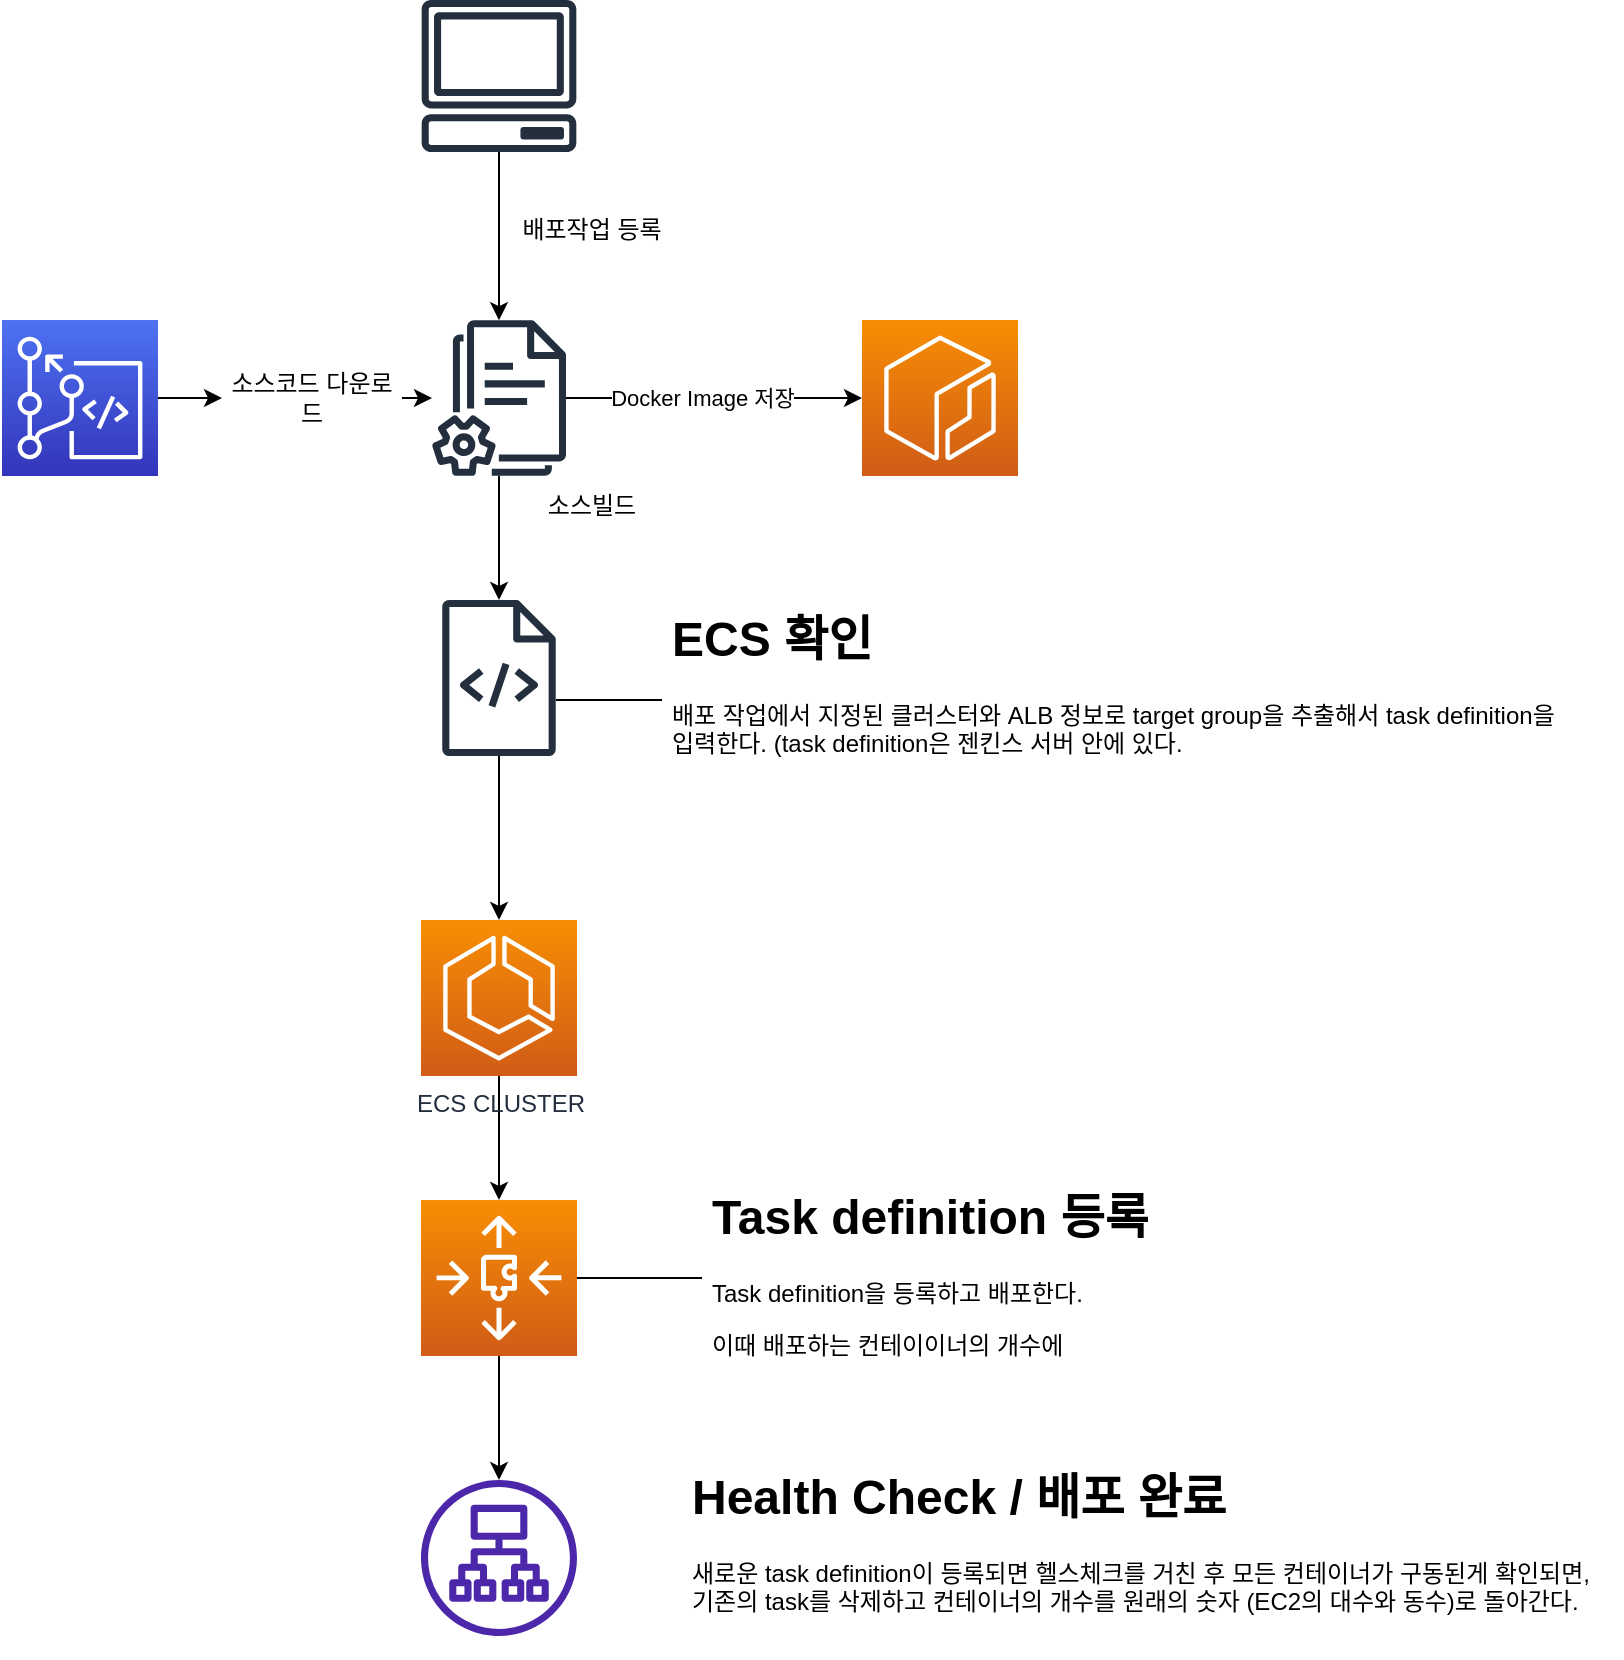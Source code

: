 <mxfile version="21.6.9" type="github">
  <diagram name="페이지-1" id="-PeFCKM8A_X5uczBClVy">
    <mxGraphModel dx="1173" dy="895" grid="1" gridSize="10" guides="1" tooltips="1" connect="1" arrows="1" fold="1" page="1" pageScale="1" pageWidth="1654" pageHeight="1169" math="0" shadow="0">
      <root>
        <mxCell id="0" />
        <mxCell id="1" parent="0" />
        <mxCell id="98emovbbX15mmAf7MSLc-1" value="" style="sketch=0;points=[[0,0,0],[0.25,0,0],[0.5,0,0],[0.75,0,0],[1,0,0],[0,1,0],[0.25,1,0],[0.5,1,0],[0.75,1,0],[1,1,0],[0,0.25,0],[0,0.5,0],[0,0.75,0],[1,0.25,0],[1,0.5,0],[1,0.75,0]];outlineConnect=0;fontColor=#232F3E;gradientColor=#4D72F3;gradientDirection=north;fillColor=#3334B9;strokeColor=#ffffff;dashed=0;verticalLabelPosition=bottom;verticalAlign=top;align=center;html=1;fontSize=12;fontStyle=0;aspect=fixed;shape=mxgraph.aws4.resourceIcon;resIcon=mxgraph.aws4.codecommit;" vertex="1" parent="1">
          <mxGeometry x="70" y="290" width="78" height="78" as="geometry" />
        </mxCell>
        <mxCell id="98emovbbX15mmAf7MSLc-3" value="" style="sketch=0;outlineConnect=0;fontColor=#232F3E;gradientColor=none;fillColor=#232F3D;strokeColor=none;dashed=0;verticalLabelPosition=bottom;verticalAlign=top;align=center;html=1;fontSize=12;fontStyle=0;aspect=fixed;pointerEvents=1;shape=mxgraph.aws4.documents2;" vertex="1" parent="1">
          <mxGeometry x="285" y="290" width="67" height="78" as="geometry" />
        </mxCell>
        <mxCell id="98emovbbX15mmAf7MSLc-4" value="" style="sketch=0;points=[[0,0,0],[0.25,0,0],[0.5,0,0],[0.75,0,0],[1,0,0],[0,1,0],[0.25,1,0],[0.5,1,0],[0.75,1,0],[1,1,0],[0,0.25,0],[0,0.5,0],[0,0.75,0],[1,0.25,0],[1,0.5,0],[1,0.75,0]];outlineConnect=0;fontColor=#232F3E;gradientColor=#F78E04;gradientDirection=north;fillColor=#D05C17;strokeColor=#ffffff;dashed=0;verticalLabelPosition=bottom;verticalAlign=top;align=center;html=1;fontSize=12;fontStyle=0;aspect=fixed;shape=mxgraph.aws4.resourceIcon;resIcon=mxgraph.aws4.ecr;" vertex="1" parent="1">
          <mxGeometry x="500" y="290" width="78" height="78" as="geometry" />
        </mxCell>
        <mxCell id="98emovbbX15mmAf7MSLc-5" value="" style="sketch=0;outlineConnect=0;fontColor=#232F3E;gradientColor=none;fillColor=#232F3D;strokeColor=none;dashed=0;verticalLabelPosition=bottom;verticalAlign=top;align=center;html=1;fontSize=12;fontStyle=0;aspect=fixed;pointerEvents=1;shape=mxgraph.aws4.source_code;" vertex="1" parent="1">
          <mxGeometry x="290" y="430" width="57" height="78" as="geometry" />
        </mxCell>
        <mxCell id="98emovbbX15mmAf7MSLc-31" style="edgeStyle=orthogonalEdgeStyle;rounded=0;orthogonalLoop=1;jettySize=auto;html=1;exitX=0.5;exitY=1;exitDx=0;exitDy=0;exitPerimeter=0;" edge="1" parent="1" source="98emovbbX15mmAf7MSLc-7" target="98emovbbX15mmAf7MSLc-8">
          <mxGeometry relative="1" as="geometry" />
        </mxCell>
        <mxCell id="98emovbbX15mmAf7MSLc-7" value="ECS CLUSTER" style="sketch=0;points=[[0,0,0],[0.25,0,0],[0.5,0,0],[0.75,0,0],[1,0,0],[0,1,0],[0.25,1,0],[0.5,1,0],[0.75,1,0],[1,1,0],[0,0.25,0],[0,0.5,0],[0,0.75,0],[1,0.25,0],[1,0.5,0],[1,0.75,0]];outlineConnect=0;fontColor=#232F3E;gradientColor=#F78E04;gradientDirection=north;fillColor=#D05C17;strokeColor=#ffffff;dashed=0;verticalLabelPosition=bottom;verticalAlign=top;align=center;html=1;fontSize=12;fontStyle=0;aspect=fixed;shape=mxgraph.aws4.resourceIcon;resIcon=mxgraph.aws4.ecs;" vertex="1" parent="1">
          <mxGeometry x="279.5" y="590" width="78" height="78" as="geometry" />
        </mxCell>
        <mxCell id="98emovbbX15mmAf7MSLc-37" style="edgeStyle=orthogonalEdgeStyle;rounded=0;orthogonalLoop=1;jettySize=auto;html=1;" edge="1" parent="1" source="98emovbbX15mmAf7MSLc-8" target="98emovbbX15mmAf7MSLc-12">
          <mxGeometry relative="1" as="geometry" />
        </mxCell>
        <mxCell id="98emovbbX15mmAf7MSLc-8" value="" style="sketch=0;points=[[0,0,0],[0.25,0,0],[0.5,0,0],[0.75,0,0],[1,0,0],[0,1,0],[0.25,1,0],[0.5,1,0],[0.75,1,0],[1,1,0],[0,0.25,0],[0,0.5,0],[0,0.75,0],[1,0.25,0],[1,0.5,0],[1,0.75,0]];outlineConnect=0;fontColor=#232F3E;gradientColor=#F78E04;gradientDirection=north;fillColor=#D05C17;strokeColor=#ffffff;dashed=0;verticalLabelPosition=bottom;verticalAlign=top;align=center;html=1;fontSize=12;fontStyle=0;aspect=fixed;shape=mxgraph.aws4.resourceIcon;resIcon=mxgraph.aws4.auto_scaling3;" vertex="1" parent="1">
          <mxGeometry x="279.5" y="730" width="78" height="78" as="geometry" />
        </mxCell>
        <mxCell id="98emovbbX15mmAf7MSLc-10" value="" style="sketch=0;outlineConnect=0;fontColor=#232F3E;gradientColor=none;fillColor=#232F3D;strokeColor=none;dashed=0;verticalLabelPosition=bottom;verticalAlign=top;align=center;html=1;fontSize=12;fontStyle=0;aspect=fixed;pointerEvents=1;shape=mxgraph.aws4.client;" vertex="1" parent="1">
          <mxGeometry x="279.5" y="130" width="78" height="76" as="geometry" />
        </mxCell>
        <mxCell id="98emovbbX15mmAf7MSLc-12" value="" style="sketch=0;outlineConnect=0;fontColor=#232F3E;gradientColor=none;fillColor=#4D27AA;strokeColor=none;dashed=0;verticalLabelPosition=bottom;verticalAlign=top;align=center;html=1;fontSize=12;fontStyle=0;aspect=fixed;pointerEvents=1;shape=mxgraph.aws4.application_load_balancer;" vertex="1" parent="1">
          <mxGeometry x="279.5" y="870" width="78" height="78" as="geometry" />
        </mxCell>
        <mxCell id="98emovbbX15mmAf7MSLc-14" value="" style="endArrow=classic;html=1;rounded=0;" edge="1" parent="1" source="98emovbbX15mmAf7MSLc-10" target="98emovbbX15mmAf7MSLc-3">
          <mxGeometry width="50" height="50" relative="1" as="geometry">
            <mxPoint x="580" y="540" as="sourcePoint" />
            <mxPoint x="630" y="490" as="targetPoint" />
          </mxGeometry>
        </mxCell>
        <mxCell id="98emovbbX15mmAf7MSLc-15" value="배포작업 등록" style="text;html=1;strokeColor=none;fillColor=none;align=center;verticalAlign=middle;whiteSpace=wrap;rounded=0;" vertex="1" parent="1">
          <mxGeometry x="320" y="230" width="90" height="30" as="geometry" />
        </mxCell>
        <mxCell id="98emovbbX15mmAf7MSLc-17" value="" style="endArrow=classic;html=1;rounded=0;exitX=1;exitY=0.5;exitDx=0;exitDy=0;exitPerimeter=0;" edge="1" parent="1" source="98emovbbX15mmAf7MSLc-18" target="98emovbbX15mmAf7MSLc-3">
          <mxGeometry width="50" height="50" relative="1" as="geometry">
            <mxPoint x="580" y="540" as="sourcePoint" />
            <mxPoint x="630" y="490" as="targetPoint" />
          </mxGeometry>
        </mxCell>
        <mxCell id="98emovbbX15mmAf7MSLc-19" value="" style="endArrow=classic;html=1;rounded=0;exitX=1;exitY=0.5;exitDx=0;exitDy=0;exitPerimeter=0;" edge="1" parent="1" source="98emovbbX15mmAf7MSLc-1" target="98emovbbX15mmAf7MSLc-18">
          <mxGeometry width="50" height="50" relative="1" as="geometry">
            <mxPoint x="148" y="329" as="sourcePoint" />
            <mxPoint x="285" y="329" as="targetPoint" />
          </mxGeometry>
        </mxCell>
        <mxCell id="98emovbbX15mmAf7MSLc-18" value="소스코드 다운로드" style="text;html=1;strokeColor=none;fillColor=none;align=center;verticalAlign=middle;whiteSpace=wrap;rounded=0;" vertex="1" parent="1">
          <mxGeometry x="180" y="314" width="90" height="30" as="geometry" />
        </mxCell>
        <mxCell id="98emovbbX15mmAf7MSLc-20" value="소스빌드" style="text;html=1;strokeColor=none;fillColor=none;align=center;verticalAlign=middle;whiteSpace=wrap;rounded=0;" vertex="1" parent="1">
          <mxGeometry x="320" y="368" width="90" height="30" as="geometry" />
        </mxCell>
        <mxCell id="98emovbbX15mmAf7MSLc-23" value="" style="endArrow=classic;html=1;rounded=0;entryX=0;entryY=0.5;entryDx=0;entryDy=0;entryPerimeter=0;" edge="1" parent="1" source="98emovbbX15mmAf7MSLc-3" target="98emovbbX15mmAf7MSLc-4">
          <mxGeometry width="50" height="50" relative="1" as="geometry">
            <mxPoint x="580" y="540" as="sourcePoint" />
            <mxPoint x="630" y="490" as="targetPoint" />
          </mxGeometry>
        </mxCell>
        <mxCell id="98emovbbX15mmAf7MSLc-24" value="Docker Image 저장" style="edgeLabel;html=1;align=center;verticalAlign=middle;resizable=0;points=[];" vertex="1" connectable="0" parent="98emovbbX15mmAf7MSLc-23">
          <mxGeometry x="-0.485" y="-3" relative="1" as="geometry">
            <mxPoint x="30" y="-3" as="offset" />
          </mxGeometry>
        </mxCell>
        <mxCell id="98emovbbX15mmAf7MSLc-25" value="" style="endArrow=classic;html=1;rounded=0;" edge="1" parent="1" source="98emovbbX15mmAf7MSLc-3" target="98emovbbX15mmAf7MSLc-5">
          <mxGeometry width="50" height="50" relative="1" as="geometry">
            <mxPoint x="580" y="540" as="sourcePoint" />
            <mxPoint x="630" y="490" as="targetPoint" />
          </mxGeometry>
        </mxCell>
        <mxCell id="98emovbbX15mmAf7MSLc-26" value="" style="endArrow=classic;html=1;rounded=0;" edge="1" parent="1" source="98emovbbX15mmAf7MSLc-5" target="98emovbbX15mmAf7MSLc-7">
          <mxGeometry width="50" height="50" relative="1" as="geometry">
            <mxPoint x="580" y="540" as="sourcePoint" />
            <mxPoint x="630" y="490" as="targetPoint" />
          </mxGeometry>
        </mxCell>
        <mxCell id="98emovbbX15mmAf7MSLc-28" value="&lt;h1&gt;ECS 확인&lt;br&gt;&lt;/h1&gt;&lt;p&gt;배포 작업에서 지정된 클러스터와 ALB 정보로 target group을 추출해서 task definition을 입력한다. (task definition은 젠킨스 서버 안에 있다.&lt;br&gt;&lt;/p&gt;" style="text;html=1;strokeColor=none;fillColor=none;spacing=5;spacingTop=-20;whiteSpace=wrap;overflow=hidden;rounded=0;" vertex="1" parent="1">
          <mxGeometry x="400" y="430" width="460" height="100" as="geometry" />
        </mxCell>
        <mxCell id="98emovbbX15mmAf7MSLc-29" value="" style="endArrow=none;html=1;rounded=0;entryX=0;entryY=0.5;entryDx=0;entryDy=0;" edge="1" parent="1" target="98emovbbX15mmAf7MSLc-28">
          <mxGeometry width="50" height="50" relative="1" as="geometry">
            <mxPoint x="347" y="480" as="sourcePoint" />
            <mxPoint x="397" y="430" as="targetPoint" />
          </mxGeometry>
        </mxCell>
        <mxCell id="98emovbbX15mmAf7MSLc-32" value="&lt;h1&gt;Task definition 등록&lt;br&gt;&lt;/h1&gt;&lt;p&gt;Task definition을 등록하고 배포한다. &lt;br&gt;&lt;/p&gt;&lt;p&gt;이때 배포하는 컨테이이너의 개수에 &lt;br&gt;&lt;/p&gt;" style="text;html=1;strokeColor=none;fillColor=none;spacing=5;spacingTop=-20;whiteSpace=wrap;overflow=hidden;rounded=0;" vertex="1" parent="1">
          <mxGeometry x="420" y="719" width="460" height="100" as="geometry" />
        </mxCell>
        <mxCell id="98emovbbX15mmAf7MSLc-35" value="" style="endArrow=none;html=1;rounded=0;exitX=1;exitY=0.5;exitDx=0;exitDy=0;exitPerimeter=0;entryX=0;entryY=0.5;entryDx=0;entryDy=0;" edge="1" parent="1" source="98emovbbX15mmAf7MSLc-8" target="98emovbbX15mmAf7MSLc-32">
          <mxGeometry width="50" height="50" relative="1" as="geometry">
            <mxPoint x="430" y="690" as="sourcePoint" />
            <mxPoint x="480" y="640" as="targetPoint" />
          </mxGeometry>
        </mxCell>
        <mxCell id="98emovbbX15mmAf7MSLc-36" value="&lt;h1&gt;Health Check / 배포 완료&lt;br&gt;&lt;/h1&gt;&lt;p&gt;새로운 task definition이 등록되면 헬스체크를 거친 후 모든 컨테이너가 구동된게 확인되면, 기존의 task를 삭제하고 컨테이너의 개수를 원래의 숫자 (EC2의 대수와 동수)로 돌아간다.&lt;br&gt;&lt;/p&gt;" style="text;html=1;strokeColor=none;fillColor=none;spacing=5;spacingTop=-20;whiteSpace=wrap;overflow=hidden;rounded=0;" vertex="1" parent="1">
          <mxGeometry x="410" y="859" width="460" height="100" as="geometry" />
        </mxCell>
      </root>
    </mxGraphModel>
  </diagram>
</mxfile>
